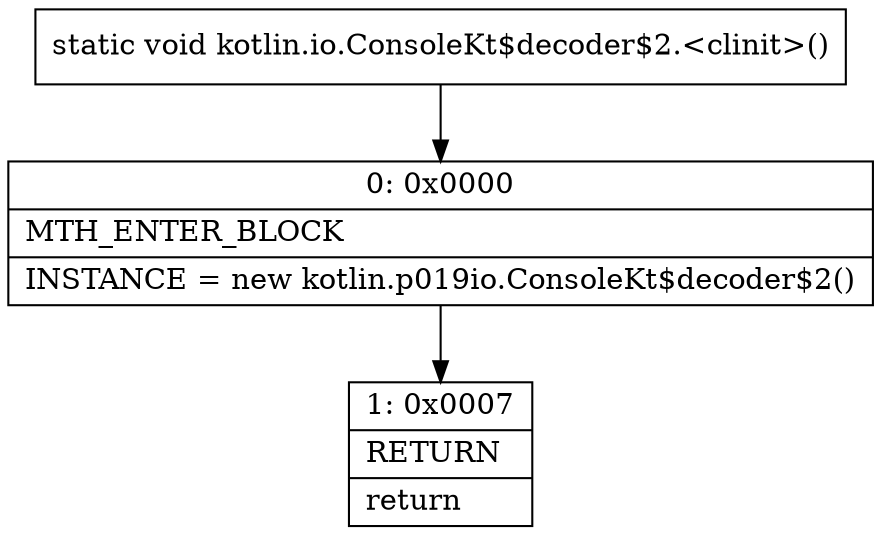 digraph "CFG forkotlin.io.ConsoleKt$decoder$2.\<clinit\>()V" {
Node_0 [shape=record,label="{0\:\ 0x0000|MTH_ENTER_BLOCK\l|INSTANCE = new kotlin.p019io.ConsoleKt$decoder$2()\l}"];
Node_1 [shape=record,label="{1\:\ 0x0007|RETURN\l|return\l}"];
MethodNode[shape=record,label="{static void kotlin.io.ConsoleKt$decoder$2.\<clinit\>() }"];
MethodNode -> Node_0;
Node_0 -> Node_1;
}

